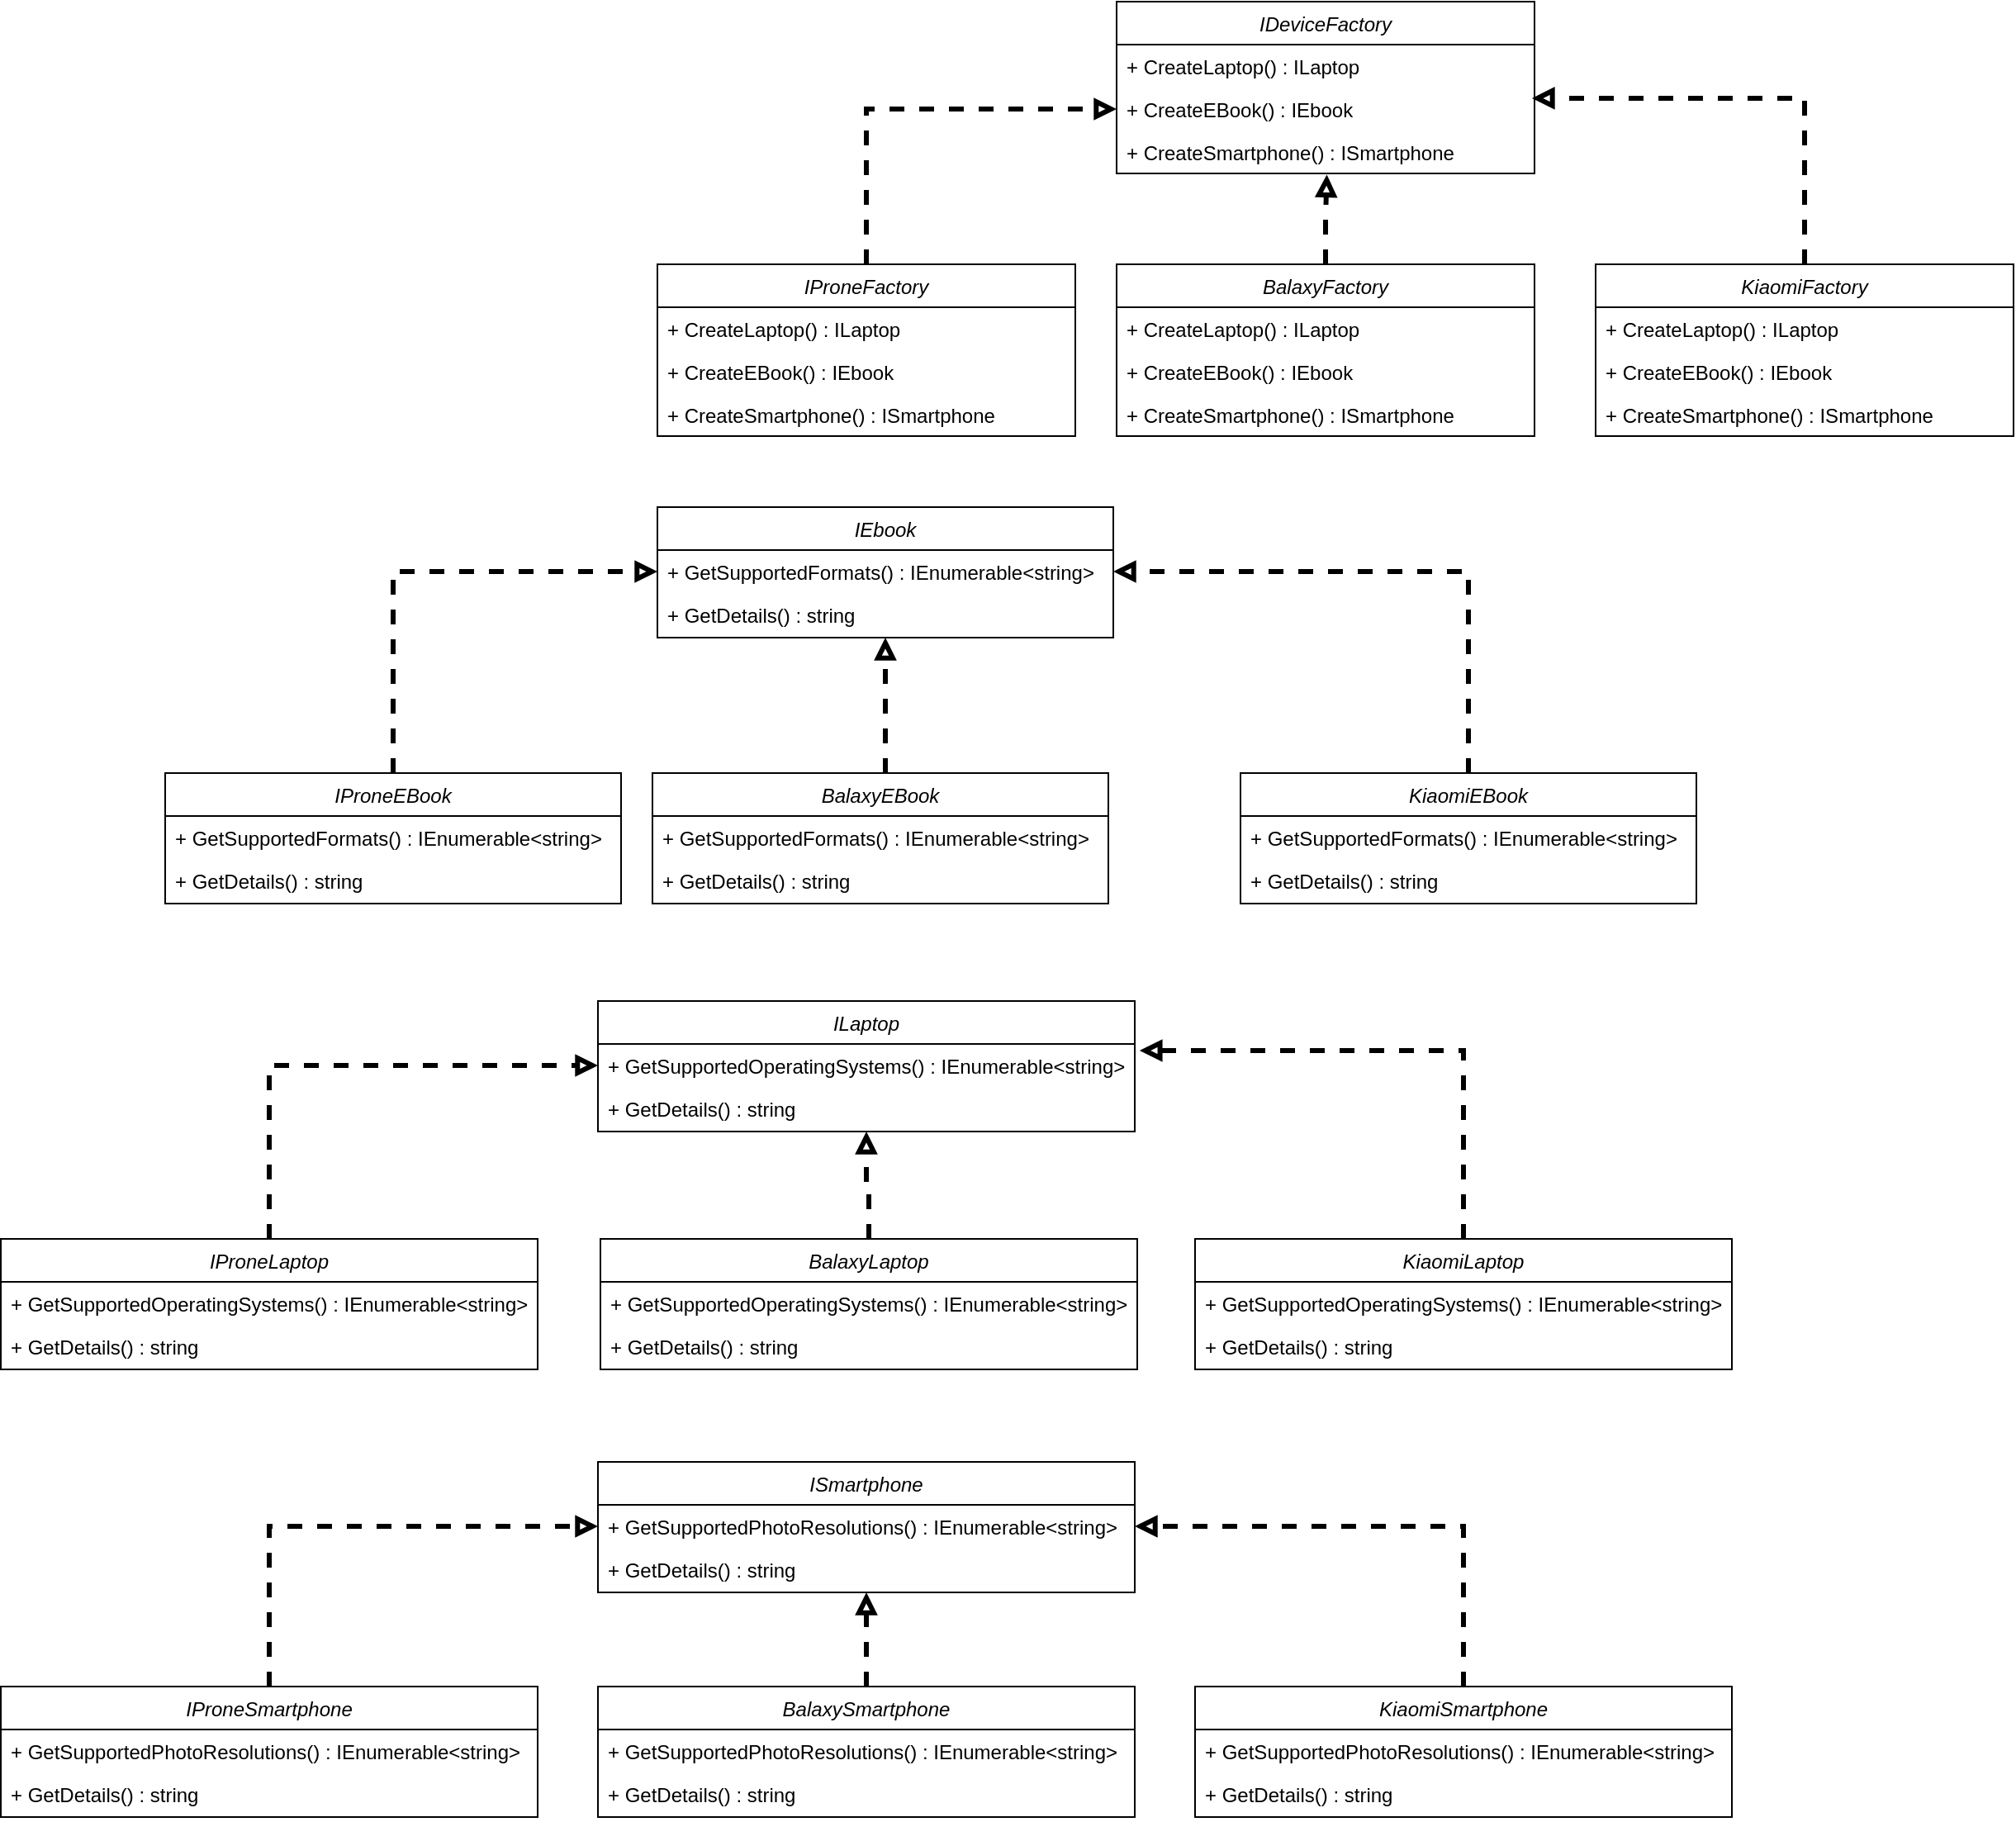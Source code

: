 <mxfile version="24.0.7" type="device">
  <diagram id="C5RBs43oDa-KdzZeNtuy" name="Page-1">
    <mxGraphModel dx="2234" dy="1146" grid="0" gridSize="10" guides="1" tooltips="1" connect="1" arrows="1" fold="1" page="0" pageScale="1" pageWidth="827" pageHeight="1169" math="0" shadow="0">
      <root>
        <mxCell id="WIyWlLk6GJQsqaUBKTNV-0" />
        <mxCell id="WIyWlLk6GJQsqaUBKTNV-1" parent="WIyWlLk6GJQsqaUBKTNV-0" />
        <mxCell id="a4xHEbbS5raMTjO0I9FD-0" value="IDeviceFactory" style="swimlane;fontStyle=2;align=center;verticalAlign=top;childLayout=stackLayout;horizontal=1;startSize=26;horizontalStack=0;resizeParent=1;resizeLast=0;collapsible=1;marginBottom=0;rounded=0;shadow=0;strokeWidth=1;" vertex="1" parent="WIyWlLk6GJQsqaUBKTNV-1">
          <mxGeometry x="174" y="-18" width="253" height="104" as="geometry">
            <mxRectangle x="230" y="140" width="160" height="26" as="alternateBounds" />
          </mxGeometry>
        </mxCell>
        <mxCell id="a4xHEbbS5raMTjO0I9FD-1" value="+ CreateLaptop() : ILaptop" style="text;align=left;verticalAlign=top;spacingLeft=4;spacingRight=4;overflow=hidden;rotatable=0;points=[[0,0.5],[1,0.5]];portConstraint=eastwest;" vertex="1" parent="a4xHEbbS5raMTjO0I9FD-0">
          <mxGeometry y="26" width="253" height="26" as="geometry" />
        </mxCell>
        <mxCell id="a4xHEbbS5raMTjO0I9FD-4" value="+ CreateEBook() : IEbook" style="text;align=left;verticalAlign=top;spacingLeft=4;spacingRight=4;overflow=hidden;rotatable=0;points=[[0,0.5],[1,0.5]];portConstraint=eastwest;" vertex="1" parent="a4xHEbbS5raMTjO0I9FD-0">
          <mxGeometry y="52" width="253" height="26" as="geometry" />
        </mxCell>
        <mxCell id="a4xHEbbS5raMTjO0I9FD-5" value="+ CreateSmartphone() : ISmartphone" style="text;align=left;verticalAlign=top;spacingLeft=4;spacingRight=4;overflow=hidden;rotatable=0;points=[[0,0.5],[1,0.5]];portConstraint=eastwest;" vertex="1" parent="a4xHEbbS5raMTjO0I9FD-0">
          <mxGeometry y="78" width="253" height="26" as="geometry" />
        </mxCell>
        <mxCell id="a4xHEbbS5raMTjO0I9FD-6" value="BalaxyFactory" style="swimlane;fontStyle=2;align=center;verticalAlign=top;childLayout=stackLayout;horizontal=1;startSize=26;horizontalStack=0;resizeParent=1;resizeLast=0;collapsible=1;marginBottom=0;rounded=0;shadow=0;strokeWidth=1;" vertex="1" parent="WIyWlLk6GJQsqaUBKTNV-1">
          <mxGeometry x="174" y="141" width="253" height="104" as="geometry">
            <mxRectangle x="230" y="140" width="160" height="26" as="alternateBounds" />
          </mxGeometry>
        </mxCell>
        <mxCell id="a4xHEbbS5raMTjO0I9FD-7" value="+ CreateLaptop() : ILaptop" style="text;align=left;verticalAlign=top;spacingLeft=4;spacingRight=4;overflow=hidden;rotatable=0;points=[[0,0.5],[1,0.5]];portConstraint=eastwest;" vertex="1" parent="a4xHEbbS5raMTjO0I9FD-6">
          <mxGeometry y="26" width="253" height="26" as="geometry" />
        </mxCell>
        <mxCell id="a4xHEbbS5raMTjO0I9FD-8" value="+ CreateEBook() : IEbook" style="text;align=left;verticalAlign=top;spacingLeft=4;spacingRight=4;overflow=hidden;rotatable=0;points=[[0,0.5],[1,0.5]];portConstraint=eastwest;" vertex="1" parent="a4xHEbbS5raMTjO0I9FD-6">
          <mxGeometry y="52" width="253" height="26" as="geometry" />
        </mxCell>
        <mxCell id="a4xHEbbS5raMTjO0I9FD-9" value="+ CreateSmartphone() : ISmartphone" style="text;align=left;verticalAlign=top;spacingLeft=4;spacingRight=4;overflow=hidden;rotatable=0;points=[[0,0.5],[1,0.5]];portConstraint=eastwest;" vertex="1" parent="a4xHEbbS5raMTjO0I9FD-6">
          <mxGeometry y="78" width="253" height="26" as="geometry" />
        </mxCell>
        <mxCell id="a4xHEbbS5raMTjO0I9FD-20" style="edgeStyle=orthogonalEdgeStyle;rounded=0;orthogonalLoop=1;jettySize=auto;html=1;entryX=0;entryY=0.5;entryDx=0;entryDy=0;strokeWidth=3;endArrow=block;endFill=0;dashed=1;" edge="1" parent="WIyWlLk6GJQsqaUBKTNV-1" source="a4xHEbbS5raMTjO0I9FD-10" target="a4xHEbbS5raMTjO0I9FD-4">
          <mxGeometry relative="1" as="geometry" />
        </mxCell>
        <mxCell id="a4xHEbbS5raMTjO0I9FD-10" value="IProneFactory" style="swimlane;fontStyle=2;align=center;verticalAlign=top;childLayout=stackLayout;horizontal=1;startSize=26;horizontalStack=0;resizeParent=1;resizeLast=0;collapsible=1;marginBottom=0;rounded=0;shadow=0;strokeWidth=1;" vertex="1" parent="WIyWlLk6GJQsqaUBKTNV-1">
          <mxGeometry x="-104" y="141" width="253" height="104" as="geometry">
            <mxRectangle x="230" y="140" width="160" height="26" as="alternateBounds" />
          </mxGeometry>
        </mxCell>
        <mxCell id="a4xHEbbS5raMTjO0I9FD-11" value="+ CreateLaptop() : ILaptop" style="text;align=left;verticalAlign=top;spacingLeft=4;spacingRight=4;overflow=hidden;rotatable=0;points=[[0,0.5],[1,0.5]];portConstraint=eastwest;" vertex="1" parent="a4xHEbbS5raMTjO0I9FD-10">
          <mxGeometry y="26" width="253" height="26" as="geometry" />
        </mxCell>
        <mxCell id="a4xHEbbS5raMTjO0I9FD-12" value="+ CreateEBook() : IEbook" style="text;align=left;verticalAlign=top;spacingLeft=4;spacingRight=4;overflow=hidden;rotatable=0;points=[[0,0.5],[1,0.5]];portConstraint=eastwest;" vertex="1" parent="a4xHEbbS5raMTjO0I9FD-10">
          <mxGeometry y="52" width="253" height="26" as="geometry" />
        </mxCell>
        <mxCell id="a4xHEbbS5raMTjO0I9FD-13" value="+ CreateSmartphone() : ISmartphone" style="text;align=left;verticalAlign=top;spacingLeft=4;spacingRight=4;overflow=hidden;rotatable=0;points=[[0,0.5],[1,0.5]];portConstraint=eastwest;" vertex="1" parent="a4xHEbbS5raMTjO0I9FD-10">
          <mxGeometry y="78" width="253" height="26" as="geometry" />
        </mxCell>
        <mxCell id="a4xHEbbS5raMTjO0I9FD-14" value="KiaomiFactory" style="swimlane;fontStyle=2;align=center;verticalAlign=top;childLayout=stackLayout;horizontal=1;startSize=26;horizontalStack=0;resizeParent=1;resizeLast=0;collapsible=1;marginBottom=0;rounded=0;shadow=0;strokeWidth=1;" vertex="1" parent="WIyWlLk6GJQsqaUBKTNV-1">
          <mxGeometry x="464" y="141" width="253" height="104" as="geometry">
            <mxRectangle x="230" y="140" width="160" height="26" as="alternateBounds" />
          </mxGeometry>
        </mxCell>
        <mxCell id="a4xHEbbS5raMTjO0I9FD-15" value="+ CreateLaptop() : ILaptop" style="text;align=left;verticalAlign=top;spacingLeft=4;spacingRight=4;overflow=hidden;rotatable=0;points=[[0,0.5],[1,0.5]];portConstraint=eastwest;" vertex="1" parent="a4xHEbbS5raMTjO0I9FD-14">
          <mxGeometry y="26" width="253" height="26" as="geometry" />
        </mxCell>
        <mxCell id="a4xHEbbS5raMTjO0I9FD-16" value="+ CreateEBook() : IEbook" style="text;align=left;verticalAlign=top;spacingLeft=4;spacingRight=4;overflow=hidden;rotatable=0;points=[[0,0.5],[1,0.5]];portConstraint=eastwest;" vertex="1" parent="a4xHEbbS5raMTjO0I9FD-14">
          <mxGeometry y="52" width="253" height="26" as="geometry" />
        </mxCell>
        <mxCell id="a4xHEbbS5raMTjO0I9FD-17" value="+ CreateSmartphone() : ISmartphone" style="text;align=left;verticalAlign=top;spacingLeft=4;spacingRight=4;overflow=hidden;rotatable=0;points=[[0,0.5],[1,0.5]];portConstraint=eastwest;" vertex="1" parent="a4xHEbbS5raMTjO0I9FD-14">
          <mxGeometry y="78" width="253" height="26" as="geometry" />
        </mxCell>
        <mxCell id="a4xHEbbS5raMTjO0I9FD-18" style="edgeStyle=orthogonalEdgeStyle;rounded=0;orthogonalLoop=1;jettySize=auto;html=1;exitX=0.5;exitY=0;exitDx=0;exitDy=0;entryX=0.994;entryY=0.249;entryDx=0;entryDy=0;entryPerimeter=0;strokeWidth=3;endArrow=block;endFill=0;dashed=1;" edge="1" parent="WIyWlLk6GJQsqaUBKTNV-1" source="a4xHEbbS5raMTjO0I9FD-14" target="a4xHEbbS5raMTjO0I9FD-4">
          <mxGeometry relative="1" as="geometry" />
        </mxCell>
        <mxCell id="a4xHEbbS5raMTjO0I9FD-19" style="edgeStyle=orthogonalEdgeStyle;rounded=0;orthogonalLoop=1;jettySize=auto;html=1;entryX=0.503;entryY=1.027;entryDx=0;entryDy=0;entryPerimeter=0;strokeWidth=3;endArrow=block;endFill=0;dashed=1;" edge="1" parent="WIyWlLk6GJQsqaUBKTNV-1" source="a4xHEbbS5raMTjO0I9FD-6" target="a4xHEbbS5raMTjO0I9FD-5">
          <mxGeometry relative="1" as="geometry" />
        </mxCell>
        <mxCell id="a4xHEbbS5raMTjO0I9FD-21" value="IEbook" style="swimlane;fontStyle=2;align=center;verticalAlign=top;childLayout=stackLayout;horizontal=1;startSize=26;horizontalStack=0;resizeParent=1;resizeLast=0;collapsible=1;marginBottom=0;rounded=0;shadow=0;strokeWidth=1;" vertex="1" parent="WIyWlLk6GJQsqaUBKTNV-1">
          <mxGeometry x="-104" y="288" width="276" height="79" as="geometry">
            <mxRectangle x="230" y="140" width="160" height="26" as="alternateBounds" />
          </mxGeometry>
        </mxCell>
        <mxCell id="a4xHEbbS5raMTjO0I9FD-22" value="+ GetSupportedFormats() : IEnumerable&lt;string&gt;" style="text;align=left;verticalAlign=top;spacingLeft=4;spacingRight=4;overflow=hidden;rotatable=0;points=[[0,0.5],[1,0.5]];portConstraint=eastwest;" vertex="1" parent="a4xHEbbS5raMTjO0I9FD-21">
          <mxGeometry y="26" width="276" height="26" as="geometry" />
        </mxCell>
        <mxCell id="a4xHEbbS5raMTjO0I9FD-23" value="+ GetDetails() : string" style="text;align=left;verticalAlign=top;spacingLeft=4;spacingRight=4;overflow=hidden;rotatable=0;points=[[0,0.5],[1,0.5]];portConstraint=eastwest;" vertex="1" parent="a4xHEbbS5raMTjO0I9FD-21">
          <mxGeometry y="52" width="276" height="26" as="geometry" />
        </mxCell>
        <mxCell id="a4xHEbbS5raMTjO0I9FD-38" style="edgeStyle=orthogonalEdgeStyle;rounded=0;orthogonalLoop=1;jettySize=auto;html=1;entryX=0;entryY=0.5;entryDx=0;entryDy=0;strokeWidth=3;dashed=1;endArrow=block;endFill=0;" edge="1" parent="WIyWlLk6GJQsqaUBKTNV-1" source="a4xHEbbS5raMTjO0I9FD-25" target="a4xHEbbS5raMTjO0I9FD-22">
          <mxGeometry relative="1" as="geometry" />
        </mxCell>
        <mxCell id="a4xHEbbS5raMTjO0I9FD-25" value="IProneEBook" style="swimlane;fontStyle=2;align=center;verticalAlign=top;childLayout=stackLayout;horizontal=1;startSize=26;horizontalStack=0;resizeParent=1;resizeLast=0;collapsible=1;marginBottom=0;rounded=0;shadow=0;strokeWidth=1;" vertex="1" parent="WIyWlLk6GJQsqaUBKTNV-1">
          <mxGeometry x="-402" y="449" width="276" height="79" as="geometry">
            <mxRectangle x="230" y="140" width="160" height="26" as="alternateBounds" />
          </mxGeometry>
        </mxCell>
        <mxCell id="a4xHEbbS5raMTjO0I9FD-26" value="+ GetSupportedFormats() : IEnumerable&lt;string&gt;" style="text;align=left;verticalAlign=top;spacingLeft=4;spacingRight=4;overflow=hidden;rotatable=0;points=[[0,0.5],[1,0.5]];portConstraint=eastwest;" vertex="1" parent="a4xHEbbS5raMTjO0I9FD-25">
          <mxGeometry y="26" width="276" height="26" as="geometry" />
        </mxCell>
        <mxCell id="a4xHEbbS5raMTjO0I9FD-27" value="+ GetDetails() : string" style="text;align=left;verticalAlign=top;spacingLeft=4;spacingRight=4;overflow=hidden;rotatable=0;points=[[0,0.5],[1,0.5]];portConstraint=eastwest;" vertex="1" parent="a4xHEbbS5raMTjO0I9FD-25">
          <mxGeometry y="52" width="276" height="26" as="geometry" />
        </mxCell>
        <mxCell id="a4xHEbbS5raMTjO0I9FD-37" style="edgeStyle=orthogonalEdgeStyle;rounded=0;orthogonalLoop=1;jettySize=auto;html=1;entryX=0.5;entryY=1;entryDx=0;entryDy=0;strokeWidth=3;dashed=1;endArrow=block;endFill=0;" edge="1" parent="WIyWlLk6GJQsqaUBKTNV-1" source="a4xHEbbS5raMTjO0I9FD-28" target="a4xHEbbS5raMTjO0I9FD-21">
          <mxGeometry relative="1" as="geometry">
            <Array as="points">
              <mxPoint x="34" y="427" />
              <mxPoint x="34" y="427" />
            </Array>
          </mxGeometry>
        </mxCell>
        <mxCell id="a4xHEbbS5raMTjO0I9FD-28" value="BalaxyEBook" style="swimlane;fontStyle=2;align=center;verticalAlign=top;childLayout=stackLayout;horizontal=1;startSize=26;horizontalStack=0;resizeParent=1;resizeLast=0;collapsible=1;marginBottom=0;rounded=0;shadow=0;strokeWidth=1;" vertex="1" parent="WIyWlLk6GJQsqaUBKTNV-1">
          <mxGeometry x="-107" y="449" width="276" height="79" as="geometry">
            <mxRectangle x="230" y="140" width="160" height="26" as="alternateBounds" />
          </mxGeometry>
        </mxCell>
        <mxCell id="a4xHEbbS5raMTjO0I9FD-29" value="+ GetSupportedFormats() : IEnumerable&lt;string&gt;" style="text;align=left;verticalAlign=top;spacingLeft=4;spacingRight=4;overflow=hidden;rotatable=0;points=[[0,0.5],[1,0.5]];portConstraint=eastwest;" vertex="1" parent="a4xHEbbS5raMTjO0I9FD-28">
          <mxGeometry y="26" width="276" height="26" as="geometry" />
        </mxCell>
        <mxCell id="a4xHEbbS5raMTjO0I9FD-30" value="+ GetDetails() : string" style="text;align=left;verticalAlign=top;spacingLeft=4;spacingRight=4;overflow=hidden;rotatable=0;points=[[0,0.5],[1,0.5]];portConstraint=eastwest;" vertex="1" parent="a4xHEbbS5raMTjO0I9FD-28">
          <mxGeometry y="52" width="276" height="26" as="geometry" />
        </mxCell>
        <mxCell id="a4xHEbbS5raMTjO0I9FD-36" style="edgeStyle=orthogonalEdgeStyle;rounded=0;orthogonalLoop=1;jettySize=auto;html=1;entryX=1;entryY=0.5;entryDx=0;entryDy=0;strokeWidth=3;dashed=1;endArrow=block;endFill=0;" edge="1" parent="WIyWlLk6GJQsqaUBKTNV-1" source="a4xHEbbS5raMTjO0I9FD-31" target="a4xHEbbS5raMTjO0I9FD-22">
          <mxGeometry relative="1" as="geometry" />
        </mxCell>
        <mxCell id="a4xHEbbS5raMTjO0I9FD-31" value="KiaomiEBook" style="swimlane;fontStyle=2;align=center;verticalAlign=top;childLayout=stackLayout;horizontal=1;startSize=26;horizontalStack=0;resizeParent=1;resizeLast=0;collapsible=1;marginBottom=0;rounded=0;shadow=0;strokeWidth=1;" vertex="1" parent="WIyWlLk6GJQsqaUBKTNV-1">
          <mxGeometry x="249" y="449" width="276" height="79" as="geometry">
            <mxRectangle x="230" y="140" width="160" height="26" as="alternateBounds" />
          </mxGeometry>
        </mxCell>
        <mxCell id="a4xHEbbS5raMTjO0I9FD-32" value="+ GetSupportedFormats() : IEnumerable&lt;string&gt;" style="text;align=left;verticalAlign=top;spacingLeft=4;spacingRight=4;overflow=hidden;rotatable=0;points=[[0,0.5],[1,0.5]];portConstraint=eastwest;" vertex="1" parent="a4xHEbbS5raMTjO0I9FD-31">
          <mxGeometry y="26" width="276" height="26" as="geometry" />
        </mxCell>
        <mxCell id="a4xHEbbS5raMTjO0I9FD-33" value="+ GetDetails() : string" style="text;align=left;verticalAlign=top;spacingLeft=4;spacingRight=4;overflow=hidden;rotatable=0;points=[[0,0.5],[1,0.5]];portConstraint=eastwest;" vertex="1" parent="a4xHEbbS5raMTjO0I9FD-31">
          <mxGeometry y="52" width="276" height="26" as="geometry" />
        </mxCell>
        <mxCell id="a4xHEbbS5raMTjO0I9FD-39" value="ILaptop" style="swimlane;fontStyle=2;align=center;verticalAlign=top;childLayout=stackLayout;horizontal=1;startSize=26;horizontalStack=0;resizeParent=1;resizeLast=0;collapsible=1;marginBottom=0;rounded=0;shadow=0;strokeWidth=1;" vertex="1" parent="WIyWlLk6GJQsqaUBKTNV-1">
          <mxGeometry x="-140" y="587" width="325" height="79" as="geometry">
            <mxRectangle x="230" y="140" width="160" height="26" as="alternateBounds" />
          </mxGeometry>
        </mxCell>
        <mxCell id="a4xHEbbS5raMTjO0I9FD-40" value="+ GetSupportedOperatingSystems() : IEnumerable&lt;string&gt;" style="text;align=left;verticalAlign=top;spacingLeft=4;spacingRight=4;overflow=hidden;rotatable=0;points=[[0,0.5],[1,0.5]];portConstraint=eastwest;" vertex="1" parent="a4xHEbbS5raMTjO0I9FD-39">
          <mxGeometry y="26" width="325" height="26" as="geometry" />
        </mxCell>
        <mxCell id="a4xHEbbS5raMTjO0I9FD-41" value="+ GetDetails() : string" style="text;align=left;verticalAlign=top;spacingLeft=4;spacingRight=4;overflow=hidden;rotatable=0;points=[[0,0.5],[1,0.5]];portConstraint=eastwest;" vertex="1" parent="a4xHEbbS5raMTjO0I9FD-39">
          <mxGeometry y="52" width="325" height="26" as="geometry" />
        </mxCell>
        <mxCell id="a4xHEbbS5raMTjO0I9FD-66" style="edgeStyle=orthogonalEdgeStyle;rounded=0;orthogonalLoop=1;jettySize=auto;html=1;entryX=0.5;entryY=1;entryDx=0;entryDy=0;strokeWidth=3;dashed=1;endArrow=block;endFill=0;" edge="1" parent="WIyWlLk6GJQsqaUBKTNV-1" source="a4xHEbbS5raMTjO0I9FD-42" target="a4xHEbbS5raMTjO0I9FD-39">
          <mxGeometry relative="1" as="geometry" />
        </mxCell>
        <mxCell id="a4xHEbbS5raMTjO0I9FD-42" value="BalaxyLaptop" style="swimlane;fontStyle=2;align=center;verticalAlign=top;childLayout=stackLayout;horizontal=1;startSize=26;horizontalStack=0;resizeParent=1;resizeLast=0;collapsible=1;marginBottom=0;rounded=0;shadow=0;strokeWidth=1;" vertex="1" parent="WIyWlLk6GJQsqaUBKTNV-1">
          <mxGeometry x="-138.5" y="731" width="325" height="79" as="geometry">
            <mxRectangle x="230" y="140" width="160" height="26" as="alternateBounds" />
          </mxGeometry>
        </mxCell>
        <mxCell id="a4xHEbbS5raMTjO0I9FD-43" value="+ GetSupportedOperatingSystems() : IEnumerable&lt;string&gt;" style="text;align=left;verticalAlign=top;spacingLeft=4;spacingRight=4;overflow=hidden;rotatable=0;points=[[0,0.5],[1,0.5]];portConstraint=eastwest;" vertex="1" parent="a4xHEbbS5raMTjO0I9FD-42">
          <mxGeometry y="26" width="325" height="26" as="geometry" />
        </mxCell>
        <mxCell id="a4xHEbbS5raMTjO0I9FD-44" value="+ GetDetails() : string" style="text;align=left;verticalAlign=top;spacingLeft=4;spacingRight=4;overflow=hidden;rotatable=0;points=[[0,0.5],[1,0.5]];portConstraint=eastwest;" vertex="1" parent="a4xHEbbS5raMTjO0I9FD-42">
          <mxGeometry y="52" width="325" height="26" as="geometry" />
        </mxCell>
        <mxCell id="a4xHEbbS5raMTjO0I9FD-45" value="KiaomiLaptop" style="swimlane;fontStyle=2;align=center;verticalAlign=top;childLayout=stackLayout;horizontal=1;startSize=26;horizontalStack=0;resizeParent=1;resizeLast=0;collapsible=1;marginBottom=0;rounded=0;shadow=0;strokeWidth=1;" vertex="1" parent="WIyWlLk6GJQsqaUBKTNV-1">
          <mxGeometry x="221.5" y="731" width="325" height="79" as="geometry">
            <mxRectangle x="230" y="140" width="160" height="26" as="alternateBounds" />
          </mxGeometry>
        </mxCell>
        <mxCell id="a4xHEbbS5raMTjO0I9FD-46" value="+ GetSupportedOperatingSystems() : IEnumerable&lt;string&gt;" style="text;align=left;verticalAlign=top;spacingLeft=4;spacingRight=4;overflow=hidden;rotatable=0;points=[[0,0.5],[1,0.5]];portConstraint=eastwest;" vertex="1" parent="a4xHEbbS5raMTjO0I9FD-45">
          <mxGeometry y="26" width="325" height="26" as="geometry" />
        </mxCell>
        <mxCell id="a4xHEbbS5raMTjO0I9FD-47" value="+ GetDetails() : string" style="text;align=left;verticalAlign=top;spacingLeft=4;spacingRight=4;overflow=hidden;rotatable=0;points=[[0,0.5],[1,0.5]];portConstraint=eastwest;" vertex="1" parent="a4xHEbbS5raMTjO0I9FD-45">
          <mxGeometry y="52" width="325" height="26" as="geometry" />
        </mxCell>
        <mxCell id="a4xHEbbS5raMTjO0I9FD-68" style="edgeStyle=orthogonalEdgeStyle;rounded=0;orthogonalLoop=1;jettySize=auto;html=1;entryX=0;entryY=0.5;entryDx=0;entryDy=0;strokeWidth=3;dashed=1;endArrow=block;endFill=0;" edge="1" parent="WIyWlLk6GJQsqaUBKTNV-1" source="a4xHEbbS5raMTjO0I9FD-48" target="a4xHEbbS5raMTjO0I9FD-40">
          <mxGeometry relative="1" as="geometry" />
        </mxCell>
        <mxCell id="a4xHEbbS5raMTjO0I9FD-48" value="IProneLaptop" style="swimlane;fontStyle=2;align=center;verticalAlign=top;childLayout=stackLayout;horizontal=1;startSize=26;horizontalStack=0;resizeParent=1;resizeLast=0;collapsible=1;marginBottom=0;rounded=0;shadow=0;strokeWidth=1;" vertex="1" parent="WIyWlLk6GJQsqaUBKTNV-1">
          <mxGeometry x="-501.5" y="731" width="325" height="79" as="geometry">
            <mxRectangle x="230" y="140" width="160" height="26" as="alternateBounds" />
          </mxGeometry>
        </mxCell>
        <mxCell id="a4xHEbbS5raMTjO0I9FD-49" value="+ GetSupportedOperatingSystems() : IEnumerable&lt;string&gt;" style="text;align=left;verticalAlign=top;spacingLeft=4;spacingRight=4;overflow=hidden;rotatable=0;points=[[0,0.5],[1,0.5]];portConstraint=eastwest;" vertex="1" parent="a4xHEbbS5raMTjO0I9FD-48">
          <mxGeometry y="26" width="325" height="26" as="geometry" />
        </mxCell>
        <mxCell id="a4xHEbbS5raMTjO0I9FD-50" value="+ GetDetails() : string" style="text;align=left;verticalAlign=top;spacingLeft=4;spacingRight=4;overflow=hidden;rotatable=0;points=[[0,0.5],[1,0.5]];portConstraint=eastwest;" vertex="1" parent="a4xHEbbS5raMTjO0I9FD-48">
          <mxGeometry y="52" width="325" height="26" as="geometry" />
        </mxCell>
        <mxCell id="a4xHEbbS5raMTjO0I9FD-51" value="ISmartphone" style="swimlane;fontStyle=2;align=center;verticalAlign=top;childLayout=stackLayout;horizontal=1;startSize=26;horizontalStack=0;resizeParent=1;resizeLast=0;collapsible=1;marginBottom=0;rounded=0;shadow=0;strokeWidth=1;" vertex="1" parent="WIyWlLk6GJQsqaUBKTNV-1">
          <mxGeometry x="-140" y="866" width="325" height="79" as="geometry">
            <mxRectangle x="230" y="140" width="160" height="26" as="alternateBounds" />
          </mxGeometry>
        </mxCell>
        <mxCell id="a4xHEbbS5raMTjO0I9FD-52" value="+ GetSupportedPhotoResolutions() : IEnumerable&lt;string&gt;" style="text;align=left;verticalAlign=top;spacingLeft=4;spacingRight=4;overflow=hidden;rotatable=0;points=[[0,0.5],[1,0.5]];portConstraint=eastwest;" vertex="1" parent="a4xHEbbS5raMTjO0I9FD-51">
          <mxGeometry y="26" width="325" height="26" as="geometry" />
        </mxCell>
        <mxCell id="a4xHEbbS5raMTjO0I9FD-53" value="+ GetDetails() : string" style="text;align=left;verticalAlign=top;spacingLeft=4;spacingRight=4;overflow=hidden;rotatable=0;points=[[0,0.5],[1,0.5]];portConstraint=eastwest;" vertex="1" parent="a4xHEbbS5raMTjO0I9FD-51">
          <mxGeometry y="52" width="325" height="26" as="geometry" />
        </mxCell>
        <mxCell id="a4xHEbbS5raMTjO0I9FD-65" style="edgeStyle=orthogonalEdgeStyle;rounded=0;orthogonalLoop=1;jettySize=auto;html=1;entryX=0;entryY=0.5;entryDx=0;entryDy=0;strokeWidth=3;dashed=1;endArrow=block;endFill=0;" edge="1" parent="WIyWlLk6GJQsqaUBKTNV-1" source="a4xHEbbS5raMTjO0I9FD-54" target="a4xHEbbS5raMTjO0I9FD-52">
          <mxGeometry relative="1" as="geometry" />
        </mxCell>
        <mxCell id="a4xHEbbS5raMTjO0I9FD-54" value="IProneSmartphone" style="swimlane;fontStyle=2;align=center;verticalAlign=top;childLayout=stackLayout;horizontal=1;startSize=26;horizontalStack=0;resizeParent=1;resizeLast=0;collapsible=1;marginBottom=0;rounded=0;shadow=0;strokeWidth=1;" vertex="1" parent="WIyWlLk6GJQsqaUBKTNV-1">
          <mxGeometry x="-501.5" y="1002" width="325" height="79" as="geometry">
            <mxRectangle x="230" y="140" width="160" height="26" as="alternateBounds" />
          </mxGeometry>
        </mxCell>
        <mxCell id="a4xHEbbS5raMTjO0I9FD-55" value="+ GetSupportedPhotoResolutions() : IEnumerable&lt;string&gt;" style="text;align=left;verticalAlign=top;spacingLeft=4;spacingRight=4;overflow=hidden;rotatable=0;points=[[0,0.5],[1,0.5]];portConstraint=eastwest;" vertex="1" parent="a4xHEbbS5raMTjO0I9FD-54">
          <mxGeometry y="26" width="325" height="26" as="geometry" />
        </mxCell>
        <mxCell id="a4xHEbbS5raMTjO0I9FD-56" value="+ GetDetails() : string" style="text;align=left;verticalAlign=top;spacingLeft=4;spacingRight=4;overflow=hidden;rotatable=0;points=[[0,0.5],[1,0.5]];portConstraint=eastwest;" vertex="1" parent="a4xHEbbS5raMTjO0I9FD-54">
          <mxGeometry y="52" width="325" height="26" as="geometry" />
        </mxCell>
        <mxCell id="a4xHEbbS5raMTjO0I9FD-64" style="edgeStyle=orthogonalEdgeStyle;rounded=0;orthogonalLoop=1;jettySize=auto;html=1;entryX=1;entryY=0.5;entryDx=0;entryDy=0;strokeWidth=3;dashed=1;endArrow=block;endFill=0;" edge="1" parent="WIyWlLk6GJQsqaUBKTNV-1" source="a4xHEbbS5raMTjO0I9FD-57" target="a4xHEbbS5raMTjO0I9FD-52">
          <mxGeometry relative="1" as="geometry" />
        </mxCell>
        <mxCell id="a4xHEbbS5raMTjO0I9FD-57" value="KiaomiSmartphone" style="swimlane;fontStyle=2;align=center;verticalAlign=top;childLayout=stackLayout;horizontal=1;startSize=26;horizontalStack=0;resizeParent=1;resizeLast=0;collapsible=1;marginBottom=0;rounded=0;shadow=0;strokeWidth=1;" vertex="1" parent="WIyWlLk6GJQsqaUBKTNV-1">
          <mxGeometry x="221.5" y="1002" width="325" height="79" as="geometry">
            <mxRectangle x="230" y="140" width="160" height="26" as="alternateBounds" />
          </mxGeometry>
        </mxCell>
        <mxCell id="a4xHEbbS5raMTjO0I9FD-58" value="+ GetSupportedPhotoResolutions() : IEnumerable&lt;string&gt;" style="text;align=left;verticalAlign=top;spacingLeft=4;spacingRight=4;overflow=hidden;rotatable=0;points=[[0,0.5],[1,0.5]];portConstraint=eastwest;" vertex="1" parent="a4xHEbbS5raMTjO0I9FD-57">
          <mxGeometry y="26" width="325" height="26" as="geometry" />
        </mxCell>
        <mxCell id="a4xHEbbS5raMTjO0I9FD-59" value="+ GetDetails() : string" style="text;align=left;verticalAlign=top;spacingLeft=4;spacingRight=4;overflow=hidden;rotatable=0;points=[[0,0.5],[1,0.5]];portConstraint=eastwest;" vertex="1" parent="a4xHEbbS5raMTjO0I9FD-57">
          <mxGeometry y="52" width="325" height="26" as="geometry" />
        </mxCell>
        <mxCell id="a4xHEbbS5raMTjO0I9FD-63" style="edgeStyle=orthogonalEdgeStyle;rounded=0;orthogonalLoop=1;jettySize=auto;html=1;entryX=0.5;entryY=1;entryDx=0;entryDy=0;strokeWidth=3;dashed=1;endArrow=block;endFill=0;" edge="1" parent="WIyWlLk6GJQsqaUBKTNV-1" source="a4xHEbbS5raMTjO0I9FD-60" target="a4xHEbbS5raMTjO0I9FD-51">
          <mxGeometry relative="1" as="geometry" />
        </mxCell>
        <mxCell id="a4xHEbbS5raMTjO0I9FD-60" value="BalaxySmartphone" style="swimlane;fontStyle=2;align=center;verticalAlign=top;childLayout=stackLayout;horizontal=1;startSize=26;horizontalStack=0;resizeParent=1;resizeLast=0;collapsible=1;marginBottom=0;rounded=0;shadow=0;strokeWidth=1;" vertex="1" parent="WIyWlLk6GJQsqaUBKTNV-1">
          <mxGeometry x="-140" y="1002" width="325" height="79" as="geometry">
            <mxRectangle x="230" y="140" width="160" height="26" as="alternateBounds" />
          </mxGeometry>
        </mxCell>
        <mxCell id="a4xHEbbS5raMTjO0I9FD-61" value="+ GetSupportedPhotoResolutions() : IEnumerable&lt;string&gt;" style="text;align=left;verticalAlign=top;spacingLeft=4;spacingRight=4;overflow=hidden;rotatable=0;points=[[0,0.5],[1,0.5]];portConstraint=eastwest;" vertex="1" parent="a4xHEbbS5raMTjO0I9FD-60">
          <mxGeometry y="26" width="325" height="26" as="geometry" />
        </mxCell>
        <mxCell id="a4xHEbbS5raMTjO0I9FD-62" value="+ GetDetails() : string" style="text;align=left;verticalAlign=top;spacingLeft=4;spacingRight=4;overflow=hidden;rotatable=0;points=[[0,0.5],[1,0.5]];portConstraint=eastwest;" vertex="1" parent="a4xHEbbS5raMTjO0I9FD-60">
          <mxGeometry y="52" width="325" height="26" as="geometry" />
        </mxCell>
        <mxCell id="a4xHEbbS5raMTjO0I9FD-67" style="edgeStyle=orthogonalEdgeStyle;rounded=0;orthogonalLoop=1;jettySize=auto;html=1;entryX=1.009;entryY=0.154;entryDx=0;entryDy=0;entryPerimeter=0;strokeWidth=3;dashed=1;endArrow=block;endFill=0;" edge="1" parent="WIyWlLk6GJQsqaUBKTNV-1" source="a4xHEbbS5raMTjO0I9FD-45" target="a4xHEbbS5raMTjO0I9FD-40">
          <mxGeometry relative="1" as="geometry" />
        </mxCell>
      </root>
    </mxGraphModel>
  </diagram>
</mxfile>
